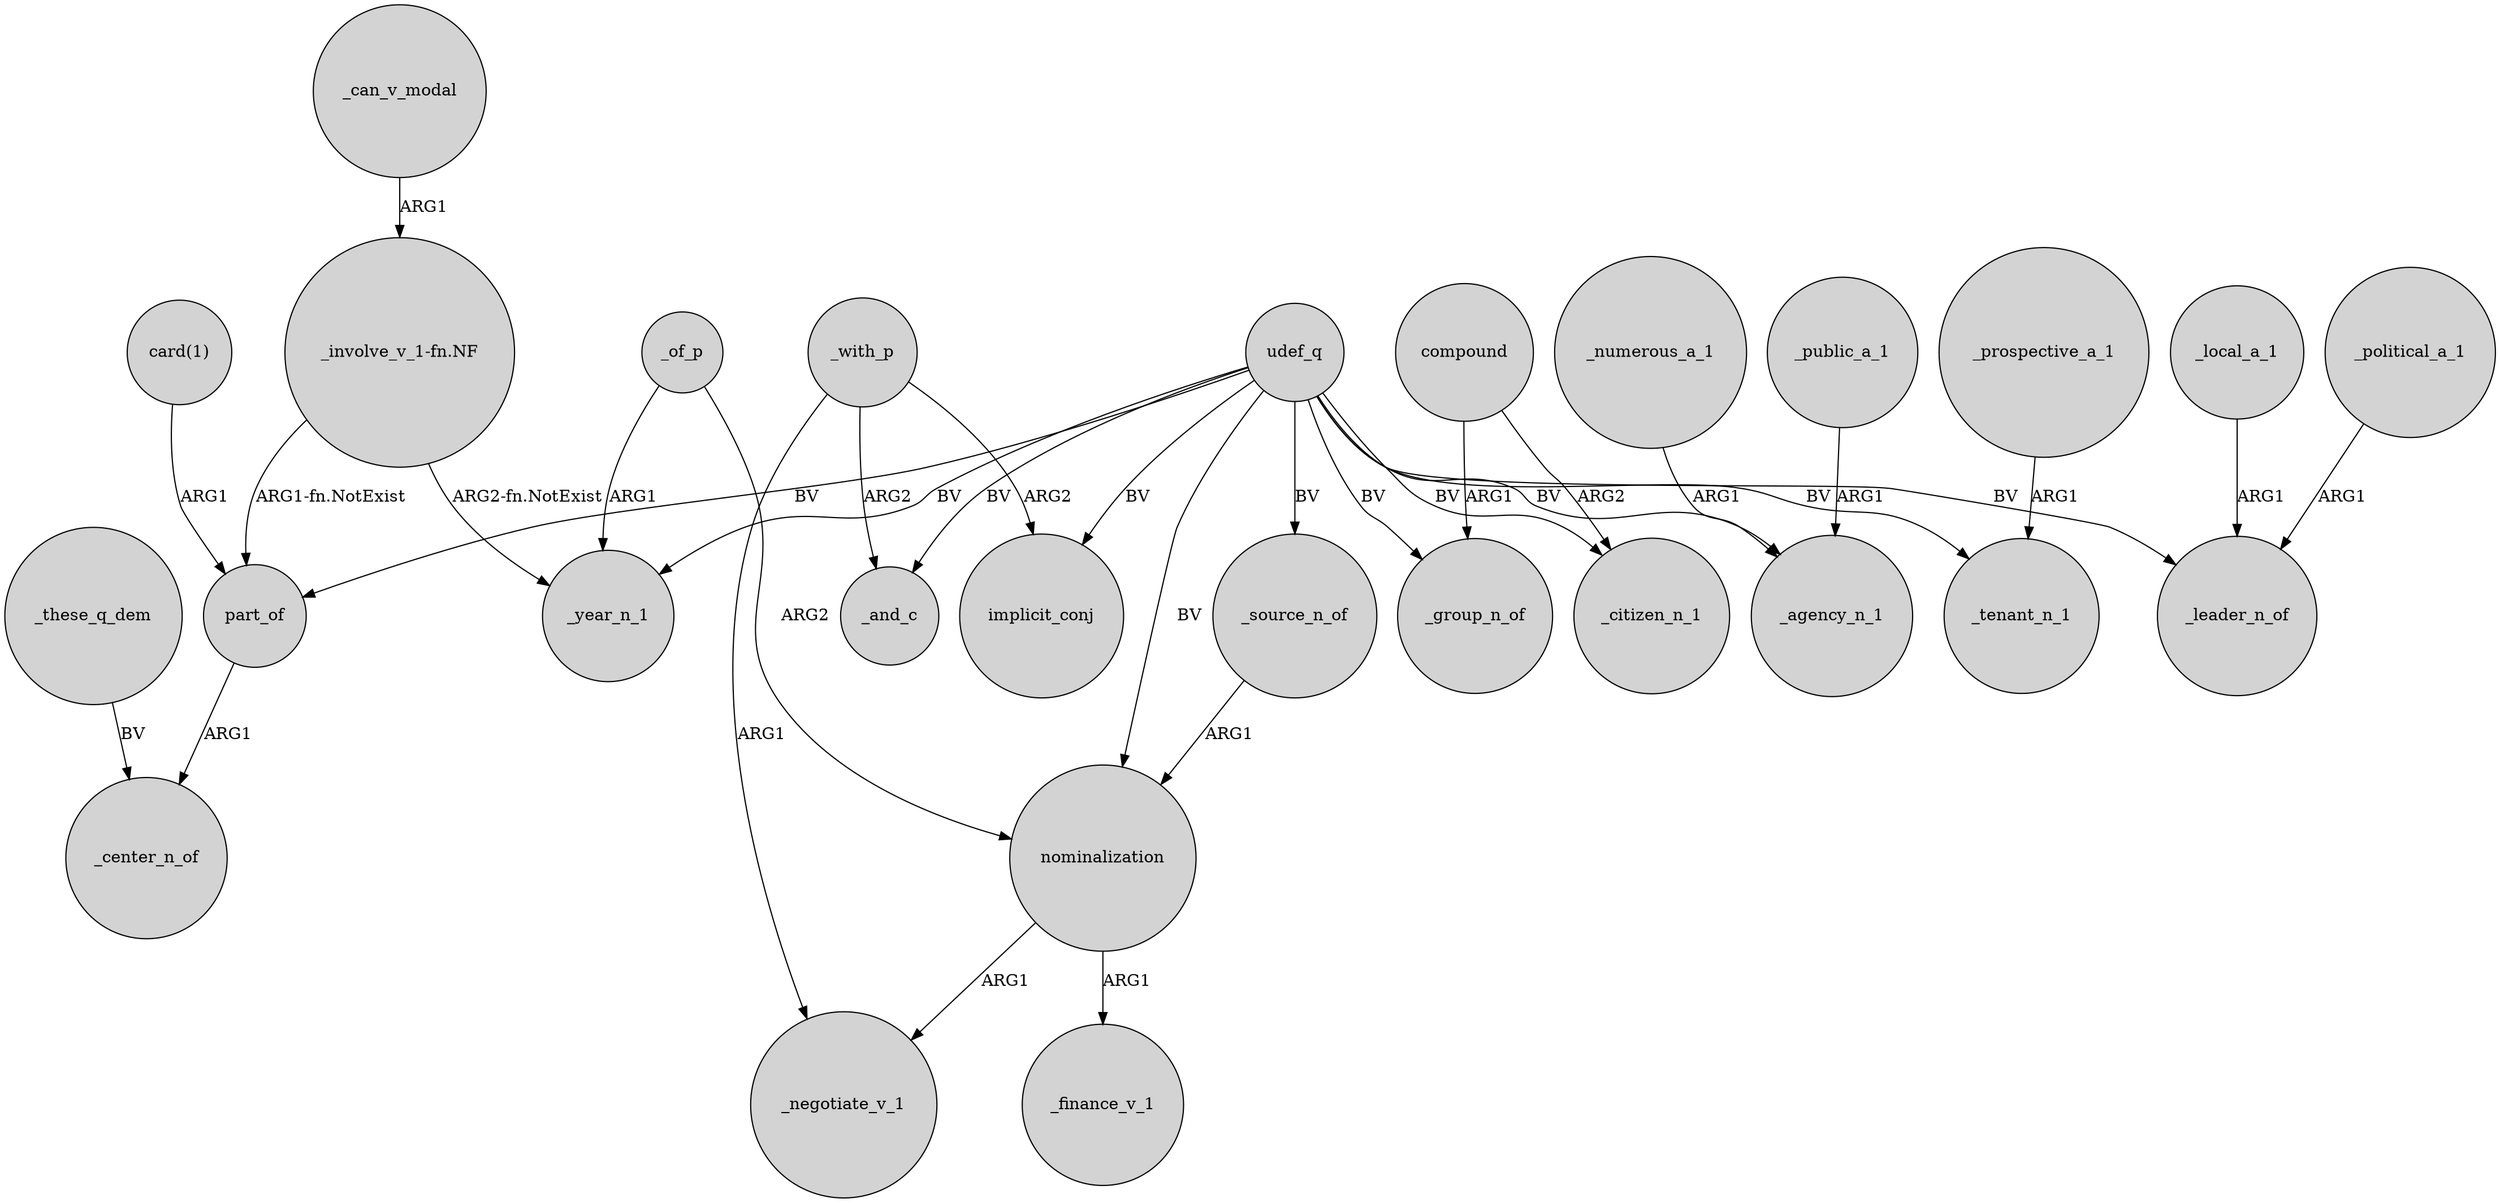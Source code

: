 digraph {
	node [shape=circle style=filled]
	_with_p -> _and_c [label=ARG2]
	udef_q -> part_of [label=BV]
	_public_a_1 -> _agency_n_1 [label=ARG1]
	_political_a_1 -> _leader_n_of [label=ARG1]
	part_of -> _center_n_of [label=ARG1]
	udef_q -> _tenant_n_1 [label=BV]
	"_involve_v_1-fn.NF" -> part_of [label="ARG1-fn.NotExist"]
	nominalization -> _finance_v_1 [label=ARG1]
	_of_p -> _year_n_1 [label=ARG1]
	udef_q -> implicit_conj [label=BV]
	_local_a_1 -> _leader_n_of [label=ARG1]
	_with_p -> _negotiate_v_1 [label=ARG1]
	_numerous_a_1 -> _agency_n_1 [label=ARG1]
	_of_p -> nominalization [label=ARG2]
	_source_n_of -> nominalization [label=ARG1]
	udef_q -> _leader_n_of [label=BV]
	_these_q_dem -> _center_n_of [label=BV]
	nominalization -> _negotiate_v_1 [label=ARG1]
	udef_q -> nominalization [label=BV]
	udef_q -> _agency_n_1 [label=BV]
	"card(1)" -> part_of [label=ARG1]
	_with_p -> implicit_conj [label=ARG2]
	udef_q -> _year_n_1 [label=BV]
	compound -> _citizen_n_1 [label=ARG2]
	udef_q -> _citizen_n_1 [label=BV]
	udef_q -> _source_n_of [label=BV]
	_can_v_modal -> "_involve_v_1-fn.NF" [label=ARG1]
	udef_q -> _and_c [label=BV]
	_prospective_a_1 -> _tenant_n_1 [label=ARG1]
	udef_q -> _group_n_of [label=BV]
	compound -> _group_n_of [label=ARG1]
	"_involve_v_1-fn.NF" -> _year_n_1 [label="ARG2-fn.NotExist"]
}
